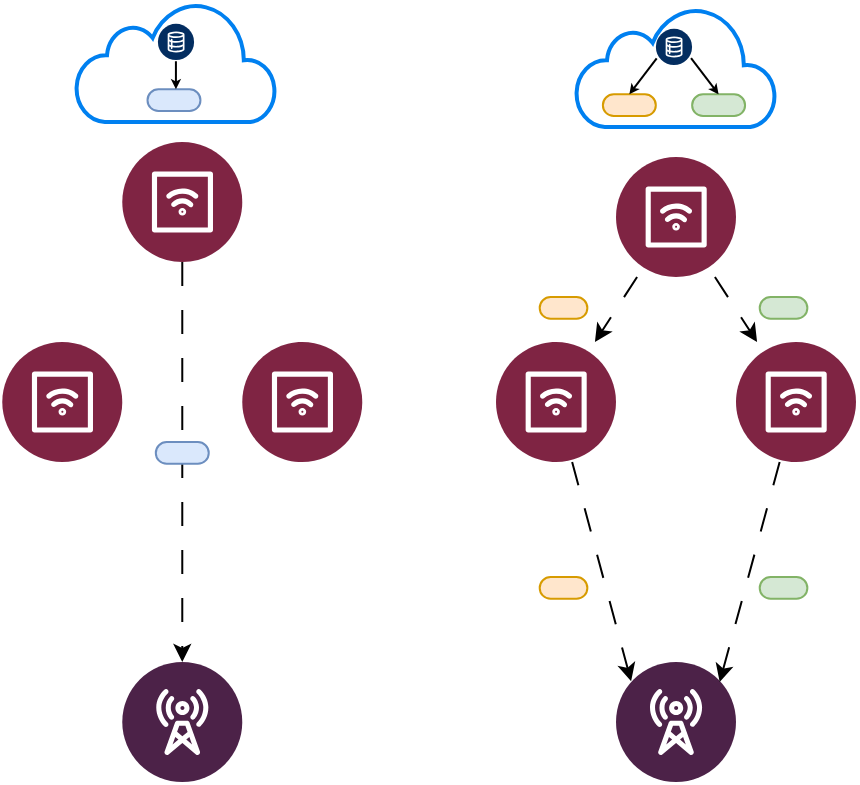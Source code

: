<mxfile version="26.0.4">
  <diagram name="第 1 页" id="3wDqX590935IAha1_t0v">
    <mxGraphModel dx="977" dy="620" grid="1" gridSize="10" guides="1" tooltips="1" connect="1" arrows="1" fold="1" page="1" pageScale="1" pageWidth="827" pageHeight="1169" math="0" shadow="0">
      <root>
        <mxCell id="0" />
        <mxCell id="1" parent="0" />
        <mxCell id="uV-7LG1ietYZEQFbntfc-2" value="" style="verticalLabelPosition=bottom;aspect=fixed;html=1;shape=mxgraph.salesforce.iot2;" vertex="1" parent="1">
          <mxGeometry x="380" y="290" width="60" height="60" as="geometry" />
        </mxCell>
        <mxCell id="uV-7LG1ietYZEQFbntfc-3" value="" style="verticalLabelPosition=bottom;aspect=fixed;html=1;shape=mxgraph.salesforce.iot2;" vertex="1" parent="1">
          <mxGeometry x="500" y="290" width="60" height="60" as="geometry" />
        </mxCell>
        <mxCell id="uV-7LG1ietYZEQFbntfc-25" style="rounded=0;orthogonalLoop=1;jettySize=auto;html=1;dashed=1;dashPattern=12 12;" edge="1" parent="1" source="uV-7LG1ietYZEQFbntfc-5" target="uV-7LG1ietYZEQFbntfc-2">
          <mxGeometry relative="1" as="geometry" />
        </mxCell>
        <mxCell id="uV-7LG1ietYZEQFbntfc-26" style="rounded=0;orthogonalLoop=1;jettySize=auto;html=1;dashed=1;dashPattern=12 12;" edge="1" parent="1" source="uV-7LG1ietYZEQFbntfc-5" target="uV-7LG1ietYZEQFbntfc-3">
          <mxGeometry relative="1" as="geometry" />
        </mxCell>
        <mxCell id="uV-7LG1ietYZEQFbntfc-5" value="" style="verticalLabelPosition=bottom;aspect=fixed;html=1;shape=mxgraph.salesforce.iot2;" vertex="1" parent="1">
          <mxGeometry x="440" y="197.5" width="60" height="60" as="geometry" />
        </mxCell>
        <mxCell id="uV-7LG1ietYZEQFbntfc-8" value="" style="verticalLabelPosition=bottom;aspect=fixed;html=1;shape=mxgraph.salesforce.communications2;" vertex="1" parent="1">
          <mxGeometry x="440" y="450" width="60" height="60" as="geometry" />
        </mxCell>
        <mxCell id="uV-7LG1ietYZEQFbntfc-12" value="" style="group" vertex="1" connectable="0" parent="1">
          <mxGeometry x="420" y="122.5" width="100" height="60" as="geometry" />
        </mxCell>
        <mxCell id="uV-7LG1ietYZEQFbntfc-13" value="" style="html=1;verticalLabelPosition=bottom;align=center;labelBackgroundColor=#ffffff;verticalAlign=top;strokeWidth=2;strokeColor=#0080F0;shadow=0;dashed=0;shape=mxgraph.ios7.icons.cloud;" vertex="1" parent="uV-7LG1ietYZEQFbntfc-12">
          <mxGeometry width="100" height="60" as="geometry" />
        </mxCell>
        <mxCell id="uV-7LG1ietYZEQFbntfc-14" value="" style="verticalLabelPosition=bottom;aspect=fixed;html=1;shape=mxgraph.salesforce.data2;" vertex="1" parent="uV-7LG1ietYZEQFbntfc-12">
          <mxGeometry x="39.913" y="10.909" width="18.151" height="18.151" as="geometry" />
        </mxCell>
        <mxCell id="uV-7LG1ietYZEQFbntfc-16" value="" style="html=1;dashed=0;whiteSpace=wrap;shape=mxgraph.dfd.start;fillColor=#ffe6cc;strokeColor=#d79b00;" vertex="1" parent="uV-7LG1ietYZEQFbntfc-12">
          <mxGeometry x="13.441" y="43.636" width="26.471" height="10.909" as="geometry" />
        </mxCell>
        <mxCell id="uV-7LG1ietYZEQFbntfc-17" value="" style="html=1;dashed=0;whiteSpace=wrap;shape=mxgraph.dfd.start;fillColor=#d5e8d4;strokeColor=#82b366;" vertex="1" parent="uV-7LG1ietYZEQFbntfc-12">
          <mxGeometry x="58.067" y="43.636" width="26.471" height="10.909" as="geometry" />
        </mxCell>
        <mxCell id="uV-7LG1ietYZEQFbntfc-19" style="rounded=0;orthogonalLoop=1;jettySize=auto;html=1;entryX=0.5;entryY=0.5;entryDx=0;entryDy=-5.455;entryPerimeter=0;exitX=0.022;exitY=0.812;exitDx=0;exitDy=0;exitPerimeter=0;strokeWidth=1;startSize=1;endSize=2;" edge="1" parent="uV-7LG1ietYZEQFbntfc-12" source="uV-7LG1ietYZEQFbntfc-14" target="uV-7LG1ietYZEQFbntfc-16">
          <mxGeometry relative="1" as="geometry" />
        </mxCell>
        <mxCell id="uV-7LG1ietYZEQFbntfc-20" style="rounded=0;orthogonalLoop=1;jettySize=auto;html=1;entryX=0.5;entryY=0.5;entryDx=0;entryDy=-5.455;entryPerimeter=0;exitX=0.972;exitY=0.808;exitDx=0;exitDy=0;exitPerimeter=0;strokeWidth=1;startSize=1;endSize=2;" edge="1" parent="uV-7LG1ietYZEQFbntfc-12" source="uV-7LG1ietYZEQFbntfc-14" target="uV-7LG1ietYZEQFbntfc-17">
          <mxGeometry relative="1" as="geometry" />
        </mxCell>
        <mxCell id="uV-7LG1ietYZEQFbntfc-28" style="rounded=0;orthogonalLoop=1;jettySize=auto;html=1;entryX=0.126;entryY=0.16;entryDx=0;entryDy=0;entryPerimeter=0;dashed=1;dashPattern=12 12;" edge="1" parent="1" source="uV-7LG1ietYZEQFbntfc-2" target="uV-7LG1ietYZEQFbntfc-8">
          <mxGeometry relative="1" as="geometry" />
        </mxCell>
        <mxCell id="uV-7LG1ietYZEQFbntfc-29" style="rounded=0;orthogonalLoop=1;jettySize=auto;html=1;entryX=0.864;entryY=0.167;entryDx=0;entryDy=0;entryPerimeter=0;dashed=1;dashPattern=12 12;" edge="1" parent="1" source="uV-7LG1ietYZEQFbntfc-3" target="uV-7LG1ietYZEQFbntfc-8">
          <mxGeometry relative="1" as="geometry" />
        </mxCell>
        <mxCell id="uV-7LG1ietYZEQFbntfc-30" value="" style="html=1;dashed=0;whiteSpace=wrap;shape=mxgraph.dfd.start;fillColor=#ffe6cc;strokeColor=#d79b00;" vertex="1" parent="1">
          <mxGeometry x="401.857" y="267.496" width="23.824" height="10.909" as="geometry" />
        </mxCell>
        <mxCell id="uV-7LG1ietYZEQFbntfc-39" value="" style="html=1;dashed=0;whiteSpace=wrap;shape=mxgraph.dfd.start;fillColor=#d5e8d4;strokeColor=#82b366;" vertex="1" parent="1">
          <mxGeometry x="511.862" y="267.496" width="23.824" height="10.909" as="geometry" />
        </mxCell>
        <mxCell id="uV-7LG1ietYZEQFbntfc-40" value="" style="html=1;dashed=0;whiteSpace=wrap;shape=mxgraph.dfd.start;fillColor=#ffe6cc;strokeColor=#d79b00;" vertex="1" parent="1">
          <mxGeometry x="401.857" y="407.496" width="23.824" height="10.909" as="geometry" />
        </mxCell>
        <mxCell id="uV-7LG1ietYZEQFbntfc-43" value="" style="html=1;dashed=0;whiteSpace=wrap;shape=mxgraph.dfd.start;fillColor=#d5e8d4;strokeColor=#82b366;" vertex="1" parent="1">
          <mxGeometry x="511.862" y="407.496" width="23.824" height="10.909" as="geometry" />
        </mxCell>
        <mxCell id="uV-7LG1ietYZEQFbntfc-47" value="" style="group" vertex="1" connectable="0" parent="1">
          <mxGeometry x="170" y="120" width="100" height="60" as="geometry" />
        </mxCell>
        <mxCell id="uV-7LG1ietYZEQFbntfc-48" value="" style="html=1;verticalLabelPosition=bottom;align=center;labelBackgroundColor=#ffffff;verticalAlign=top;strokeWidth=2;strokeColor=#0080F0;shadow=0;dashed=0;shape=mxgraph.ios7.icons.cloud;" vertex="1" parent="uV-7LG1ietYZEQFbntfc-47">
          <mxGeometry width="100" height="60" as="geometry" />
        </mxCell>
        <mxCell id="uV-7LG1ietYZEQFbntfc-49" value="" style="verticalLabelPosition=bottom;aspect=fixed;html=1;shape=mxgraph.salesforce.data2;" vertex="1" parent="uV-7LG1ietYZEQFbntfc-47">
          <mxGeometry x="40.923" y="10.909" width="18.151" height="18.151" as="geometry" />
        </mxCell>
        <mxCell id="uV-7LG1ietYZEQFbntfc-50" value="" style="html=1;dashed=0;whiteSpace=wrap;shape=mxgraph.dfd.start;fillColor=#dae8fc;strokeColor=#6c8ebf;" vertex="1" parent="uV-7LG1ietYZEQFbntfc-47">
          <mxGeometry x="35.755" y="43.636" width="26.471" height="10.909" as="geometry" />
        </mxCell>
        <mxCell id="uV-7LG1ietYZEQFbntfc-53" style="edgeStyle=orthogonalEdgeStyle;rounded=0;orthogonalLoop=1;jettySize=auto;html=1;strokeWidth=1;startSize=1;endSize=2;exitX=0.498;exitY=1.034;exitDx=0;exitDy=0;exitPerimeter=0;" edge="1" parent="uV-7LG1ietYZEQFbntfc-47" source="uV-7LG1ietYZEQFbntfc-49">
          <mxGeometry relative="1" as="geometry">
            <mxPoint x="50" y="30" as="sourcePoint" />
            <mxPoint x="49.964" y="43.635" as="targetPoint" />
            <Array as="points">
              <mxPoint x="50" y="30" />
            </Array>
          </mxGeometry>
        </mxCell>
        <mxCell id="uV-7LG1ietYZEQFbntfc-68" value="" style="verticalLabelPosition=bottom;aspect=fixed;html=1;shape=mxgraph.salesforce.iot2;" vertex="1" parent="1">
          <mxGeometry x="133.14" y="290" width="60" height="60" as="geometry" />
        </mxCell>
        <mxCell id="uV-7LG1ietYZEQFbntfc-69" value="" style="verticalLabelPosition=bottom;aspect=fixed;html=1;shape=mxgraph.salesforce.iot2;" vertex="1" parent="1">
          <mxGeometry x="253.14" y="290" width="60" height="60" as="geometry" />
        </mxCell>
        <mxCell id="uV-7LG1ietYZEQFbntfc-84" style="edgeStyle=orthogonalEdgeStyle;rounded=0;orthogonalLoop=1;jettySize=auto;html=1;dashed=1;dashPattern=12 12;" edge="1" parent="1" source="uV-7LG1ietYZEQFbntfc-72" target="uV-7LG1ietYZEQFbntfc-73">
          <mxGeometry relative="1" as="geometry" />
        </mxCell>
        <mxCell id="uV-7LG1ietYZEQFbntfc-72" value="" style="verticalLabelPosition=bottom;aspect=fixed;html=1;shape=mxgraph.salesforce.iot2;" vertex="1" parent="1">
          <mxGeometry x="193.14" y="190" width="60" height="60" as="geometry" />
        </mxCell>
        <mxCell id="uV-7LG1ietYZEQFbntfc-73" value="" style="verticalLabelPosition=bottom;aspect=fixed;html=1;shape=mxgraph.salesforce.communications2;" vertex="1" parent="1">
          <mxGeometry x="193.14" y="450" width="60" height="60" as="geometry" />
        </mxCell>
        <mxCell id="uV-7LG1ietYZEQFbntfc-87" value="" style="html=1;dashed=0;whiteSpace=wrap;shape=mxgraph.dfd.start;fillColor=#dae8fc;strokeColor=#6c8ebf;" vertex="1" parent="1">
          <mxGeometry x="209.905" y="339.996" width="26.471" height="10.909" as="geometry" />
        </mxCell>
      </root>
    </mxGraphModel>
  </diagram>
</mxfile>
